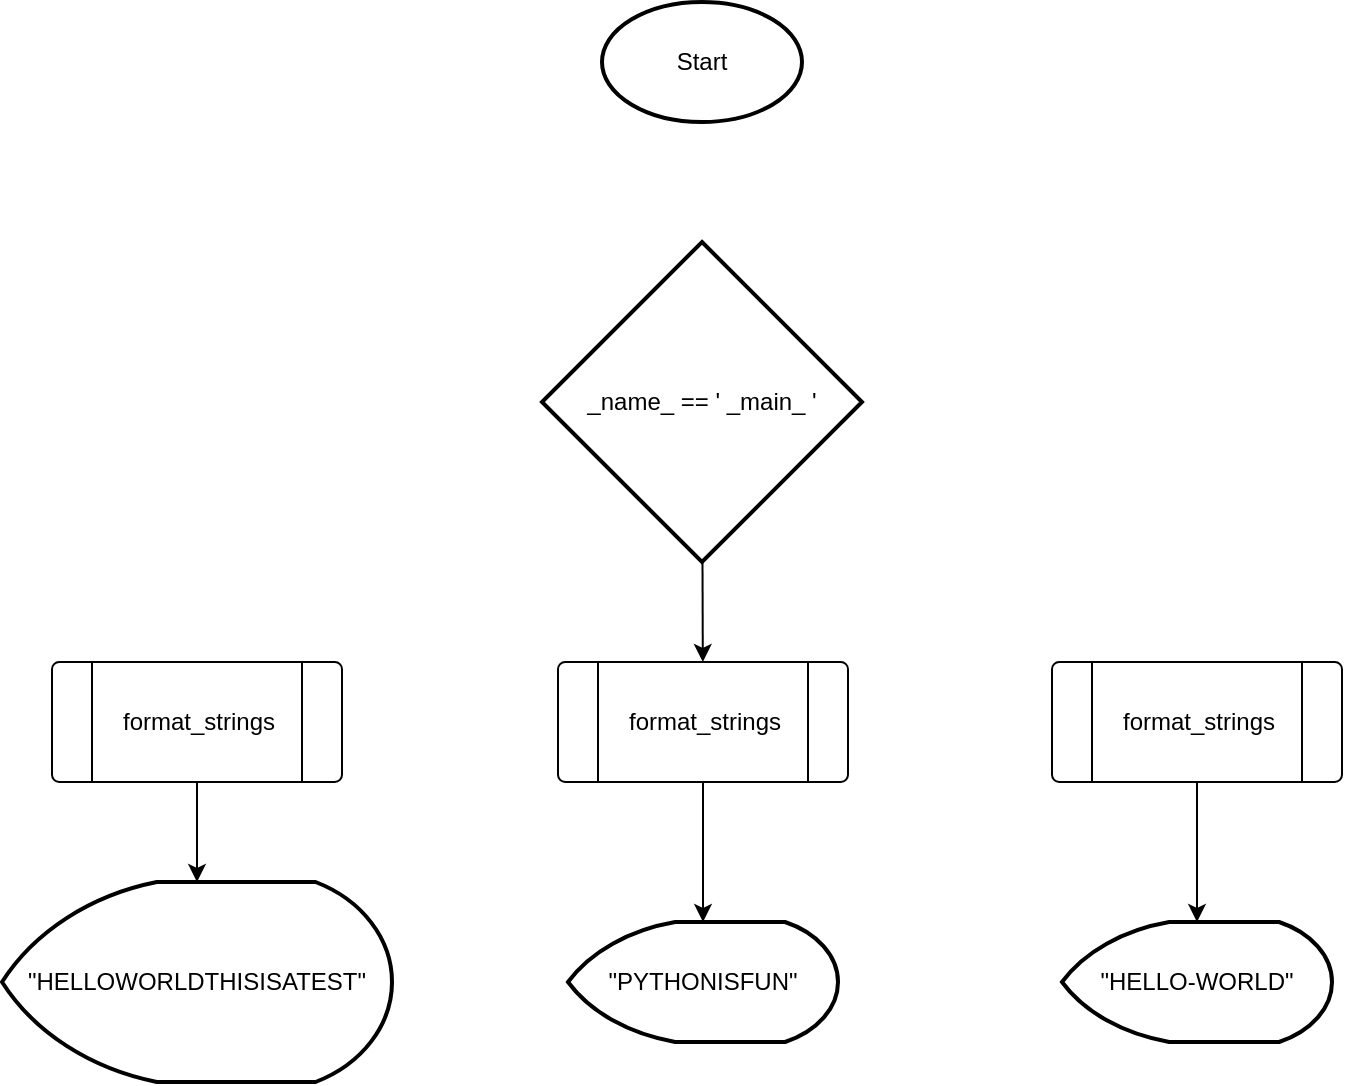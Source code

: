 <mxfile>
    <diagram id="72Xqg6CQWOiP1JtRe9f1" name="Page-1">
        <mxGraphModel dx="486" dy="563" grid="1" gridSize="10" guides="1" tooltips="1" connect="1" arrows="1" fold="1" page="1" pageScale="1" pageWidth="850" pageHeight="1100" math="0" shadow="0">
            <root>
                <mxCell id="0"/>
                <mxCell id="1" parent="0"/>
                <mxCell id="2" value="Start" style="strokeWidth=2;html=1;shape=mxgraph.flowchart.start_1;whiteSpace=wrap;" parent="1" vertex="1">
                    <mxGeometry x="375" y="60" width="100" height="60" as="geometry"/>
                </mxCell>
                <mxCell id="15" value="" style="edgeStyle=none;html=1;" edge="1" parent="1" source="4" target="6">
                    <mxGeometry relative="1" as="geometry"/>
                </mxCell>
                <mxCell id="4" value="_name_ == ' _main_ '" style="strokeWidth=2;html=1;shape=mxgraph.flowchart.decision;whiteSpace=wrap;" parent="1" vertex="1">
                    <mxGeometry x="345" y="180" width="160" height="160" as="geometry"/>
                </mxCell>
                <mxCell id="13" value="" style="edgeStyle=none;html=1;" edge="1" parent="1" source="6" target="9">
                    <mxGeometry relative="1" as="geometry"/>
                </mxCell>
                <mxCell id="6" value="format_strings" style="verticalLabelPosition=middle;verticalAlign=middle;html=1;shape=process;whiteSpace=wrap;rounded=1;size=0.14;arcSize=6;labelPosition=center;align=center;" parent="1" vertex="1">
                    <mxGeometry x="353" y="390" width="145" height="60" as="geometry"/>
                </mxCell>
                <mxCell id="14" value="" style="edgeStyle=none;html=1;" edge="1" parent="1" source="7" target="10">
                    <mxGeometry relative="1" as="geometry"/>
                </mxCell>
                <mxCell id="7" value="format_strings" style="verticalLabelPosition=middle;verticalAlign=middle;html=1;shape=process;whiteSpace=wrap;rounded=1;size=0.14;arcSize=6;labelPosition=center;align=center;" parent="1" vertex="1">
                    <mxGeometry x="100" y="390" width="145" height="60" as="geometry"/>
                </mxCell>
                <mxCell id="12" value="" style="edgeStyle=none;html=1;" edge="1" parent="1" source="8" target="11">
                    <mxGeometry relative="1" as="geometry"/>
                </mxCell>
                <mxCell id="8" value="format_strings" style="verticalLabelPosition=middle;verticalAlign=middle;html=1;shape=process;whiteSpace=wrap;rounded=1;size=0.14;arcSize=6;labelPosition=center;align=center;" parent="1" vertex="1">
                    <mxGeometry x="600" y="390" width="145" height="60" as="geometry"/>
                </mxCell>
                <mxCell id="9" value="&quot;PYTHONISFUN&quot;" style="strokeWidth=2;html=1;shape=mxgraph.flowchart.display;whiteSpace=wrap;" parent="1" vertex="1">
                    <mxGeometry x="358" y="520" width="135" height="60" as="geometry"/>
                </mxCell>
                <mxCell id="10" value="&quot;HELLOWORLDTHISISATEST&quot;" style="strokeWidth=2;html=1;shape=mxgraph.flowchart.display;whiteSpace=wrap;" vertex="1" parent="1">
                    <mxGeometry x="75" y="500" width="195" height="100" as="geometry"/>
                </mxCell>
                <mxCell id="11" value="&quot;HELLO-WORLD&quot;" style="strokeWidth=2;html=1;shape=mxgraph.flowchart.display;whiteSpace=wrap;" vertex="1" parent="1">
                    <mxGeometry x="605" y="520" width="135" height="60" as="geometry"/>
                </mxCell>
            </root>
        </mxGraphModel>
    </diagram>
</mxfile>
